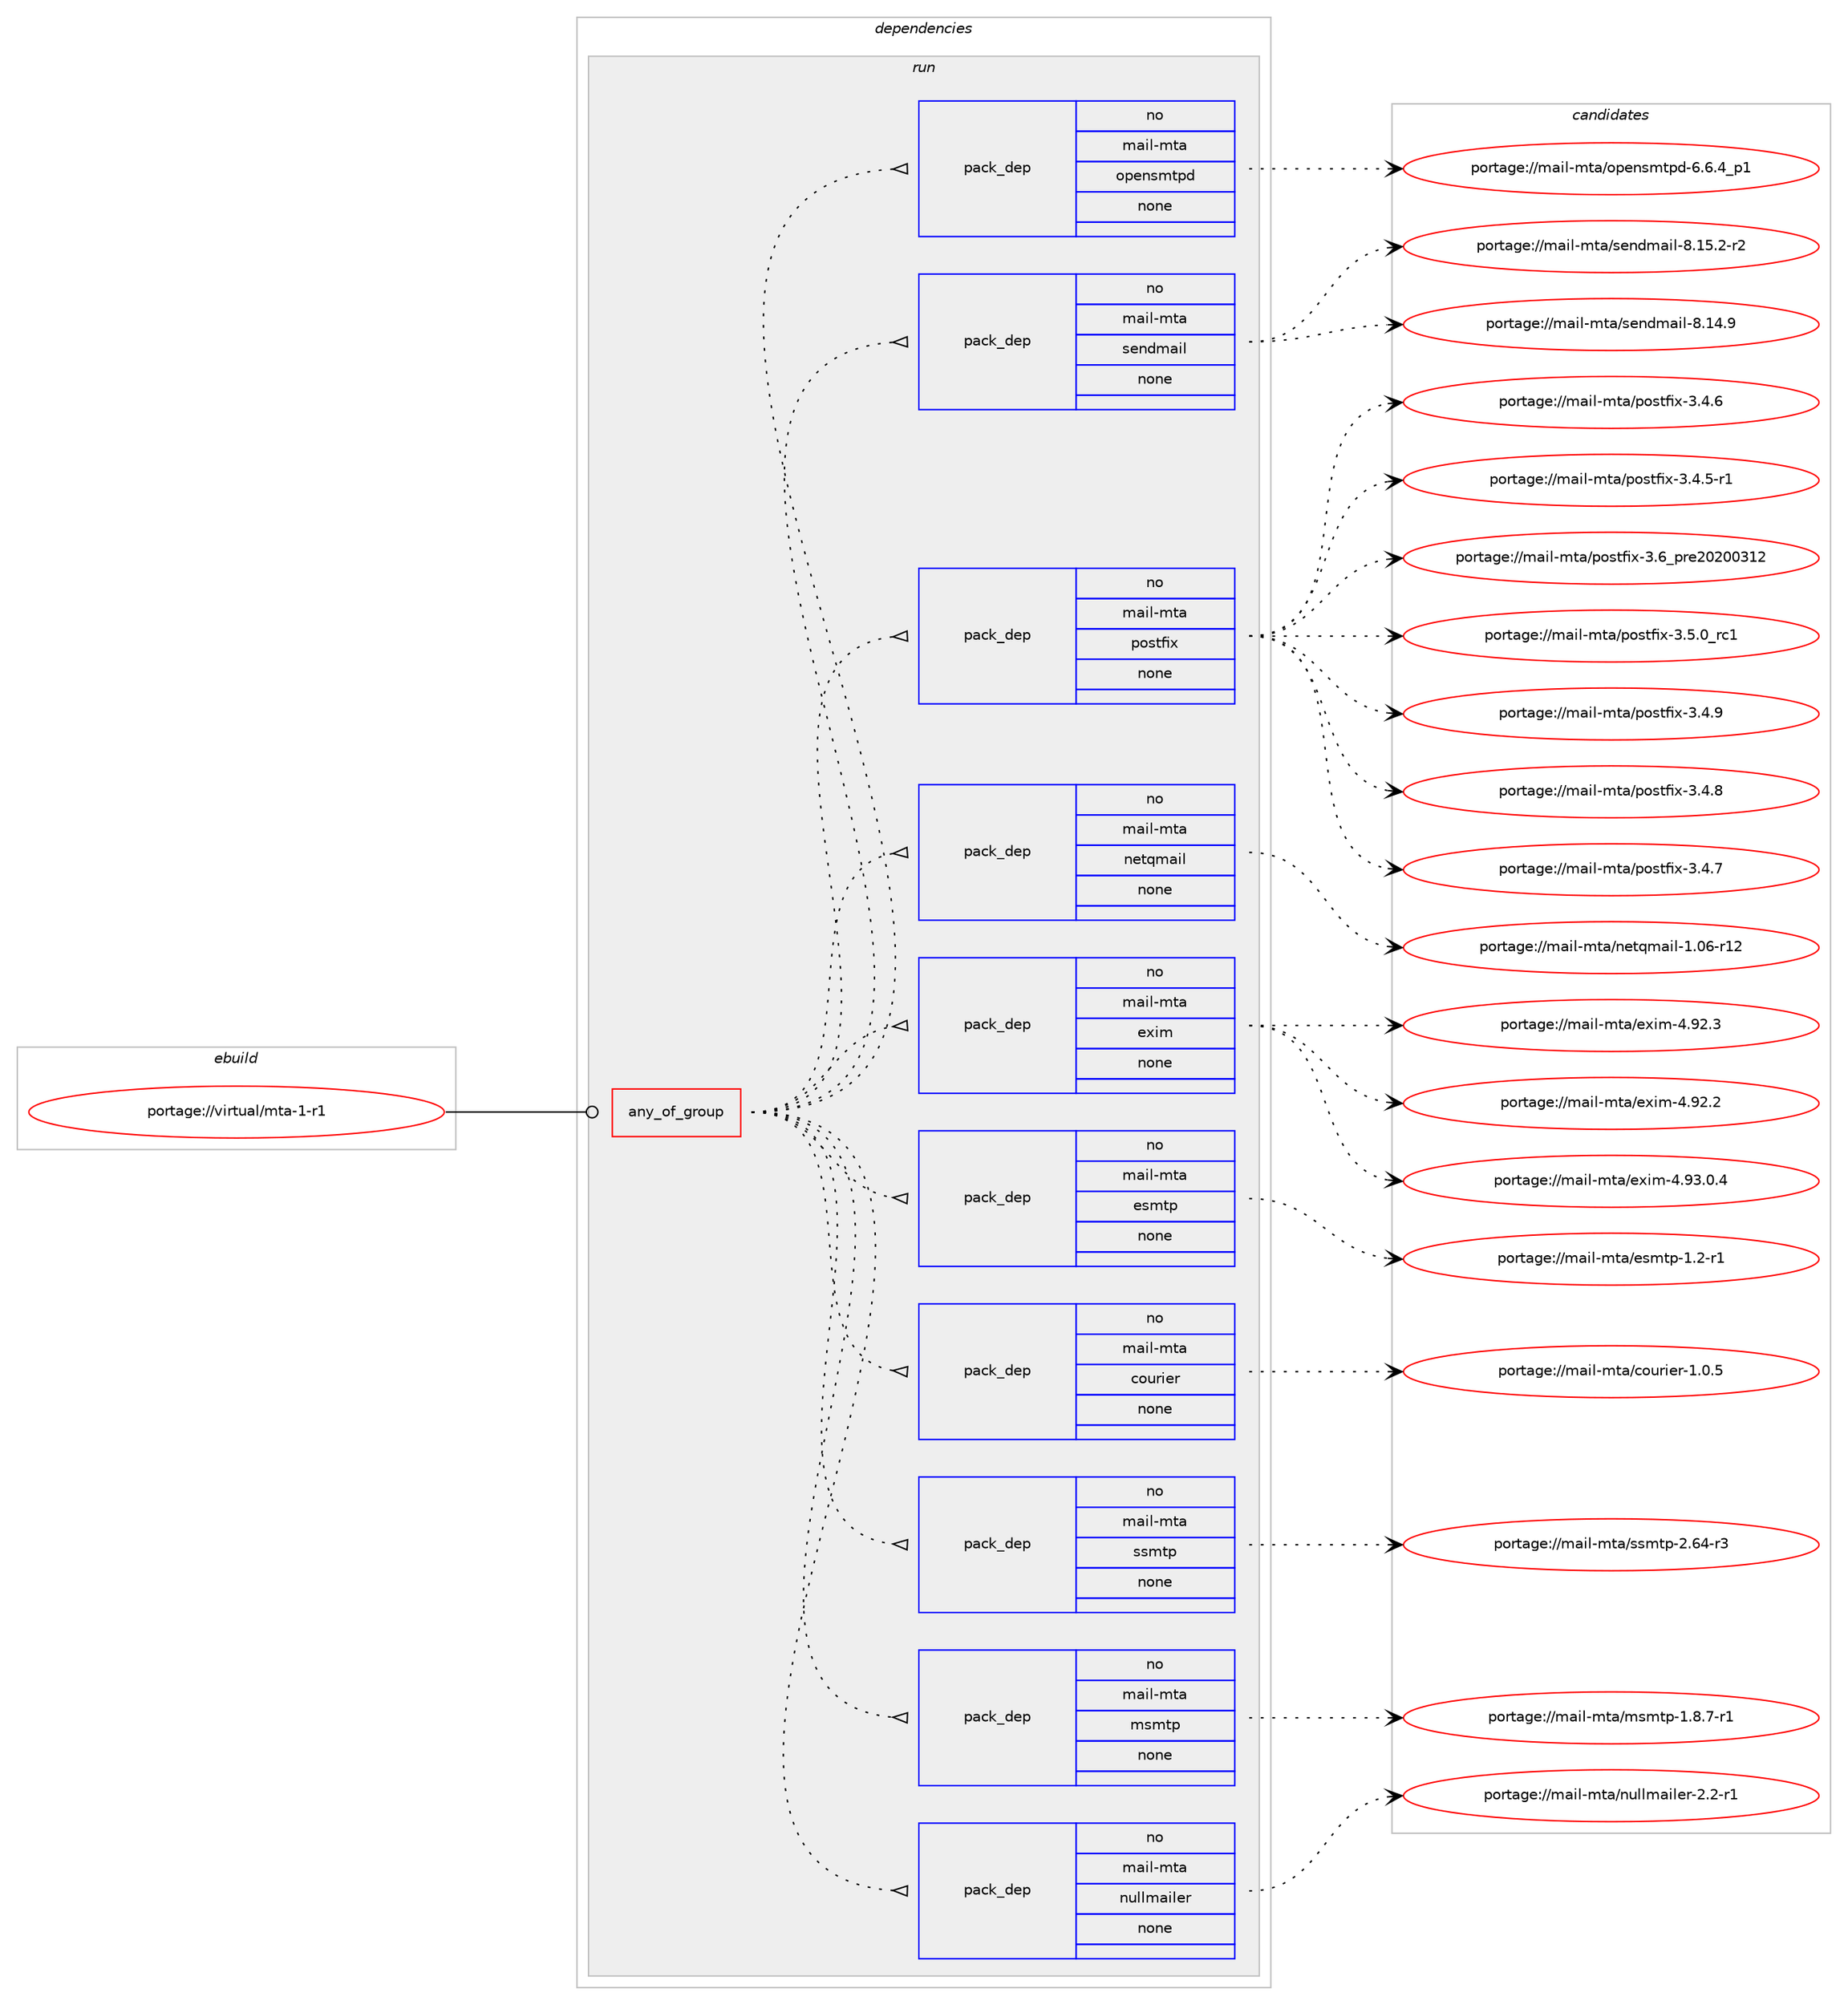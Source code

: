 digraph prolog {

# *************
# Graph options
# *************

newrank=true;
concentrate=true;
compound=true;
graph [rankdir=LR,fontname=Helvetica,fontsize=10,ranksep=1.5];#, ranksep=2.5, nodesep=0.2];
edge  [arrowhead=vee];
node  [fontname=Helvetica,fontsize=10];

# **********
# The ebuild
# **********

subgraph cluster_leftcol {
color=gray;
rank=same;
label=<<i>ebuild</i>>;
id [label="portage://virtual/mta-1-r1", color=red, width=4, href="../virtual/mta-1-r1.svg"];
}

# ****************
# The dependencies
# ****************

subgraph cluster_midcol {
color=gray;
label=<<i>dependencies</i>>;
subgraph cluster_compile {
fillcolor="#eeeeee";
style=filled;
label=<<i>compile</i>>;
}
subgraph cluster_compileandrun {
fillcolor="#eeeeee";
style=filled;
label=<<i>compile and run</i>>;
}
subgraph cluster_run {
fillcolor="#eeeeee";
style=filled;
label=<<i>run</i>>;
subgraph any480 {
dependency20360 [label=<<TABLE BORDER="0" CELLBORDER="1" CELLSPACING="0" CELLPADDING="4"><TR><TD CELLPADDING="10">any_of_group</TD></TR></TABLE>>, shape=none, color=red];subgraph pack16884 {
dependency20361 [label=<<TABLE BORDER="0" CELLBORDER="1" CELLSPACING="0" CELLPADDING="4" WIDTH="220"><TR><TD ROWSPAN="6" CELLPADDING="30">pack_dep</TD></TR><TR><TD WIDTH="110">no</TD></TR><TR><TD>mail-mta</TD></TR><TR><TD>nullmailer</TD></TR><TR><TD>none</TD></TR><TR><TD></TD></TR></TABLE>>, shape=none, color=blue];
}
dependency20360:e -> dependency20361:w [weight=20,style="dotted",arrowhead="oinv"];
subgraph pack16885 {
dependency20362 [label=<<TABLE BORDER="0" CELLBORDER="1" CELLSPACING="0" CELLPADDING="4" WIDTH="220"><TR><TD ROWSPAN="6" CELLPADDING="30">pack_dep</TD></TR><TR><TD WIDTH="110">no</TD></TR><TR><TD>mail-mta</TD></TR><TR><TD>msmtp</TD></TR><TR><TD>none</TD></TR><TR><TD></TD></TR></TABLE>>, shape=none, color=blue];
}
dependency20360:e -> dependency20362:w [weight=20,style="dotted",arrowhead="oinv"];
subgraph pack16886 {
dependency20363 [label=<<TABLE BORDER="0" CELLBORDER="1" CELLSPACING="0" CELLPADDING="4" WIDTH="220"><TR><TD ROWSPAN="6" CELLPADDING="30">pack_dep</TD></TR><TR><TD WIDTH="110">no</TD></TR><TR><TD>mail-mta</TD></TR><TR><TD>ssmtp</TD></TR><TR><TD>none</TD></TR><TR><TD></TD></TR></TABLE>>, shape=none, color=blue];
}
dependency20360:e -> dependency20363:w [weight=20,style="dotted",arrowhead="oinv"];
subgraph pack16887 {
dependency20364 [label=<<TABLE BORDER="0" CELLBORDER="1" CELLSPACING="0" CELLPADDING="4" WIDTH="220"><TR><TD ROWSPAN="6" CELLPADDING="30">pack_dep</TD></TR><TR><TD WIDTH="110">no</TD></TR><TR><TD>mail-mta</TD></TR><TR><TD>courier</TD></TR><TR><TD>none</TD></TR><TR><TD></TD></TR></TABLE>>, shape=none, color=blue];
}
dependency20360:e -> dependency20364:w [weight=20,style="dotted",arrowhead="oinv"];
subgraph pack16888 {
dependency20365 [label=<<TABLE BORDER="0" CELLBORDER="1" CELLSPACING="0" CELLPADDING="4" WIDTH="220"><TR><TD ROWSPAN="6" CELLPADDING="30">pack_dep</TD></TR><TR><TD WIDTH="110">no</TD></TR><TR><TD>mail-mta</TD></TR><TR><TD>esmtp</TD></TR><TR><TD>none</TD></TR><TR><TD></TD></TR></TABLE>>, shape=none, color=blue];
}
dependency20360:e -> dependency20365:w [weight=20,style="dotted",arrowhead="oinv"];
subgraph pack16889 {
dependency20366 [label=<<TABLE BORDER="0" CELLBORDER="1" CELLSPACING="0" CELLPADDING="4" WIDTH="220"><TR><TD ROWSPAN="6" CELLPADDING="30">pack_dep</TD></TR><TR><TD WIDTH="110">no</TD></TR><TR><TD>mail-mta</TD></TR><TR><TD>exim</TD></TR><TR><TD>none</TD></TR><TR><TD></TD></TR></TABLE>>, shape=none, color=blue];
}
dependency20360:e -> dependency20366:w [weight=20,style="dotted",arrowhead="oinv"];
subgraph pack16890 {
dependency20367 [label=<<TABLE BORDER="0" CELLBORDER="1" CELLSPACING="0" CELLPADDING="4" WIDTH="220"><TR><TD ROWSPAN="6" CELLPADDING="30">pack_dep</TD></TR><TR><TD WIDTH="110">no</TD></TR><TR><TD>mail-mta</TD></TR><TR><TD>netqmail</TD></TR><TR><TD>none</TD></TR><TR><TD></TD></TR></TABLE>>, shape=none, color=blue];
}
dependency20360:e -> dependency20367:w [weight=20,style="dotted",arrowhead="oinv"];
subgraph pack16891 {
dependency20368 [label=<<TABLE BORDER="0" CELLBORDER="1" CELLSPACING="0" CELLPADDING="4" WIDTH="220"><TR><TD ROWSPAN="6" CELLPADDING="30">pack_dep</TD></TR><TR><TD WIDTH="110">no</TD></TR><TR><TD>mail-mta</TD></TR><TR><TD>postfix</TD></TR><TR><TD>none</TD></TR><TR><TD></TD></TR></TABLE>>, shape=none, color=blue];
}
dependency20360:e -> dependency20368:w [weight=20,style="dotted",arrowhead="oinv"];
subgraph pack16892 {
dependency20369 [label=<<TABLE BORDER="0" CELLBORDER="1" CELLSPACING="0" CELLPADDING="4" WIDTH="220"><TR><TD ROWSPAN="6" CELLPADDING="30">pack_dep</TD></TR><TR><TD WIDTH="110">no</TD></TR><TR><TD>mail-mta</TD></TR><TR><TD>sendmail</TD></TR><TR><TD>none</TD></TR><TR><TD></TD></TR></TABLE>>, shape=none, color=blue];
}
dependency20360:e -> dependency20369:w [weight=20,style="dotted",arrowhead="oinv"];
subgraph pack16893 {
dependency20370 [label=<<TABLE BORDER="0" CELLBORDER="1" CELLSPACING="0" CELLPADDING="4" WIDTH="220"><TR><TD ROWSPAN="6" CELLPADDING="30">pack_dep</TD></TR><TR><TD WIDTH="110">no</TD></TR><TR><TD>mail-mta</TD></TR><TR><TD>opensmtpd</TD></TR><TR><TD>none</TD></TR><TR><TD></TD></TR></TABLE>>, shape=none, color=blue];
}
dependency20360:e -> dependency20370:w [weight=20,style="dotted",arrowhead="oinv"];
}
id:e -> dependency20360:w [weight=20,style="solid",arrowhead="odot"];
}
}

# **************
# The candidates
# **************

subgraph cluster_choices {
rank=same;
color=gray;
label=<<i>candidates</i>>;

subgraph choice16884 {
color=black;
nodesep=1;
choice1099710510845109116974711011710810810997105108101114455046504511449 [label="portage://mail-mta/nullmailer-2.2-r1", color=red, width=4,href="../mail-mta/nullmailer-2.2-r1.svg"];
dependency20361:e -> choice1099710510845109116974711011710810810997105108101114455046504511449:w [style=dotted,weight="100"];
}
subgraph choice16885 {
color=black;
nodesep=1;
choice109971051084510911697471091151091161124549465646554511449 [label="portage://mail-mta/msmtp-1.8.7-r1", color=red, width=4,href="../mail-mta/msmtp-1.8.7-r1.svg"];
dependency20362:e -> choice109971051084510911697471091151091161124549465646554511449:w [style=dotted,weight="100"];
}
subgraph choice16886 {
color=black;
nodesep=1;
choice1099710510845109116974711511510911611245504654524511451 [label="portage://mail-mta/ssmtp-2.64-r3", color=red, width=4,href="../mail-mta/ssmtp-2.64-r3.svg"];
dependency20363:e -> choice1099710510845109116974711511510911611245504654524511451:w [style=dotted,weight="100"];
}
subgraph choice16887 {
color=black;
nodesep=1;
choice1099710510845109116974799111117114105101114454946484653 [label="portage://mail-mta/courier-1.0.5", color=red, width=4,href="../mail-mta/courier-1.0.5.svg"];
dependency20364:e -> choice1099710510845109116974799111117114105101114454946484653:w [style=dotted,weight="100"];
}
subgraph choice16888 {
color=black;
nodesep=1;
choice10997105108451091169747101115109116112454946504511449 [label="portage://mail-mta/esmtp-1.2-r1", color=red, width=4,href="../mail-mta/esmtp-1.2-r1.svg"];
dependency20365:e -> choice10997105108451091169747101115109116112454946504511449:w [style=dotted,weight="100"];
}
subgraph choice16889 {
color=black;
nodesep=1;
choice10997105108451091169747101120105109455246575146484652 [label="portage://mail-mta/exim-4.93.0.4", color=red, width=4,href="../mail-mta/exim-4.93.0.4.svg"];
choice1099710510845109116974710112010510945524657504651 [label="portage://mail-mta/exim-4.92.3", color=red, width=4,href="../mail-mta/exim-4.92.3.svg"];
choice1099710510845109116974710112010510945524657504650 [label="portage://mail-mta/exim-4.92.2", color=red, width=4,href="../mail-mta/exim-4.92.2.svg"];
dependency20366:e -> choice10997105108451091169747101120105109455246575146484652:w [style=dotted,weight="100"];
dependency20366:e -> choice1099710510845109116974710112010510945524657504651:w [style=dotted,weight="100"];
dependency20366:e -> choice1099710510845109116974710112010510945524657504650:w [style=dotted,weight="100"];
}
subgraph choice16890 {
color=black;
nodesep=1;
choice10997105108451091169747110101116113109971051084549464854451144950 [label="portage://mail-mta/netqmail-1.06-r12", color=red, width=4,href="../mail-mta/netqmail-1.06-r12.svg"];
dependency20367:e -> choice10997105108451091169747110101116113109971051084549464854451144950:w [style=dotted,weight="100"];
}
subgraph choice16891 {
color=black;
nodesep=1;
choice1099710510845109116974711211111511610210512045514654951121141015048504848514950 [label="portage://mail-mta/postfix-3.6_pre20200312", color=red, width=4,href="../mail-mta/postfix-3.6_pre20200312.svg"];
choice10997105108451091169747112111115116102105120455146534648951149949 [label="portage://mail-mta/postfix-3.5.0_rc1", color=red, width=4,href="../mail-mta/postfix-3.5.0_rc1.svg"];
choice10997105108451091169747112111115116102105120455146524657 [label="portage://mail-mta/postfix-3.4.9", color=red, width=4,href="../mail-mta/postfix-3.4.9.svg"];
choice10997105108451091169747112111115116102105120455146524656 [label="portage://mail-mta/postfix-3.4.8", color=red, width=4,href="../mail-mta/postfix-3.4.8.svg"];
choice10997105108451091169747112111115116102105120455146524655 [label="portage://mail-mta/postfix-3.4.7", color=red, width=4,href="../mail-mta/postfix-3.4.7.svg"];
choice10997105108451091169747112111115116102105120455146524654 [label="portage://mail-mta/postfix-3.4.6", color=red, width=4,href="../mail-mta/postfix-3.4.6.svg"];
choice109971051084510911697471121111151161021051204551465246534511449 [label="portage://mail-mta/postfix-3.4.5-r1", color=red, width=4,href="../mail-mta/postfix-3.4.5-r1.svg"];
dependency20368:e -> choice1099710510845109116974711211111511610210512045514654951121141015048504848514950:w [style=dotted,weight="100"];
dependency20368:e -> choice10997105108451091169747112111115116102105120455146534648951149949:w [style=dotted,weight="100"];
dependency20368:e -> choice10997105108451091169747112111115116102105120455146524657:w [style=dotted,weight="100"];
dependency20368:e -> choice10997105108451091169747112111115116102105120455146524656:w [style=dotted,weight="100"];
dependency20368:e -> choice10997105108451091169747112111115116102105120455146524655:w [style=dotted,weight="100"];
dependency20368:e -> choice10997105108451091169747112111115116102105120455146524654:w [style=dotted,weight="100"];
dependency20368:e -> choice109971051084510911697471121111151161021051204551465246534511449:w [style=dotted,weight="100"];
}
subgraph choice16892 {
color=black;
nodesep=1;
choice1099710510845109116974711510111010010997105108455646495346504511450 [label="portage://mail-mta/sendmail-8.15.2-r2", color=red, width=4,href="../mail-mta/sendmail-8.15.2-r2.svg"];
choice109971051084510911697471151011101001099710510845564649524657 [label="portage://mail-mta/sendmail-8.14.9", color=red, width=4,href="../mail-mta/sendmail-8.14.9.svg"];
dependency20369:e -> choice1099710510845109116974711510111010010997105108455646495346504511450:w [style=dotted,weight="100"];
dependency20369:e -> choice109971051084510911697471151011101001099710510845564649524657:w [style=dotted,weight="100"];
}
subgraph choice16893 {
color=black;
nodesep=1;
choice109971051084510911697471111121011101151091161121004554465446529511249 [label="portage://mail-mta/opensmtpd-6.6.4_p1", color=red, width=4,href="../mail-mta/opensmtpd-6.6.4_p1.svg"];
dependency20370:e -> choice109971051084510911697471111121011101151091161121004554465446529511249:w [style=dotted,weight="100"];
}
}

}
